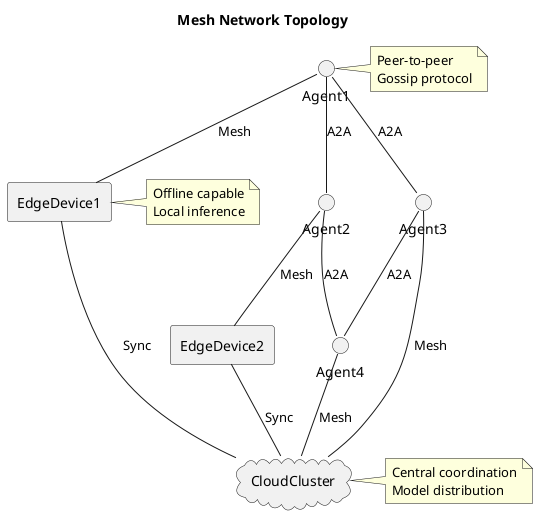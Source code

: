 @startuml
title Mesh Network Topology

!define AGENT circle
!define EDGE rectangle
!define CLOUD cloud

AGENT Agent1
AGENT Agent2
AGENT Agent3
AGENT Agent4
EDGE EdgeDevice1
EDGE EdgeDevice2
CLOUD CloudCluster

Agent1 -- Agent2 : A2A
Agent1 -- Agent3 : A2A
Agent2 -- Agent4 : A2A
Agent3 -- Agent4 : A2A
Agent1 -- EdgeDevice1 : Mesh
Agent2 -- EdgeDevice2 : Mesh
Agent3 -- CloudCluster : Mesh
Agent4 -- CloudCluster : Mesh
EdgeDevice1 -- CloudCluster : Sync
EdgeDevice2 -- CloudCluster : Sync

note right of Agent1 : Peer-to-peer\nGossip protocol
note right of EdgeDevice1 : Offline capable\nLocal inference
note right of CloudCluster : Central coordination\nModel distribution

@enduml
